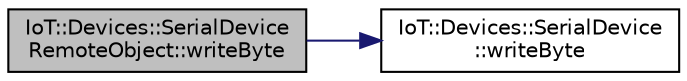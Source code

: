 digraph "IoT::Devices::SerialDeviceRemoteObject::writeByte"
{
 // LATEX_PDF_SIZE
  edge [fontname="Helvetica",fontsize="10",labelfontname="Helvetica",labelfontsize="10"];
  node [fontname="Helvetica",fontsize="10",shape=record];
  rankdir="LR";
  Node1 [label="IoT::Devices::SerialDevice\lRemoteObject::writeByte",height=0.2,width=0.4,color="black", fillcolor="grey75", style="filled", fontcolor="black",tooltip="Manually sets or clears RTS."];
  Node1 -> Node2 [color="midnightblue",fontsize="10",style="solid"];
  Node2 [label="IoT::Devices::SerialDevice\l::writeByte",height=0.2,width=0.4,color="black", fillcolor="white", style="filled",URL="$classIoT_1_1Devices_1_1SerialDevice.html#aeaa499c76ef84e0b366d8cb4f08dfff8",tooltip=" "];
}
